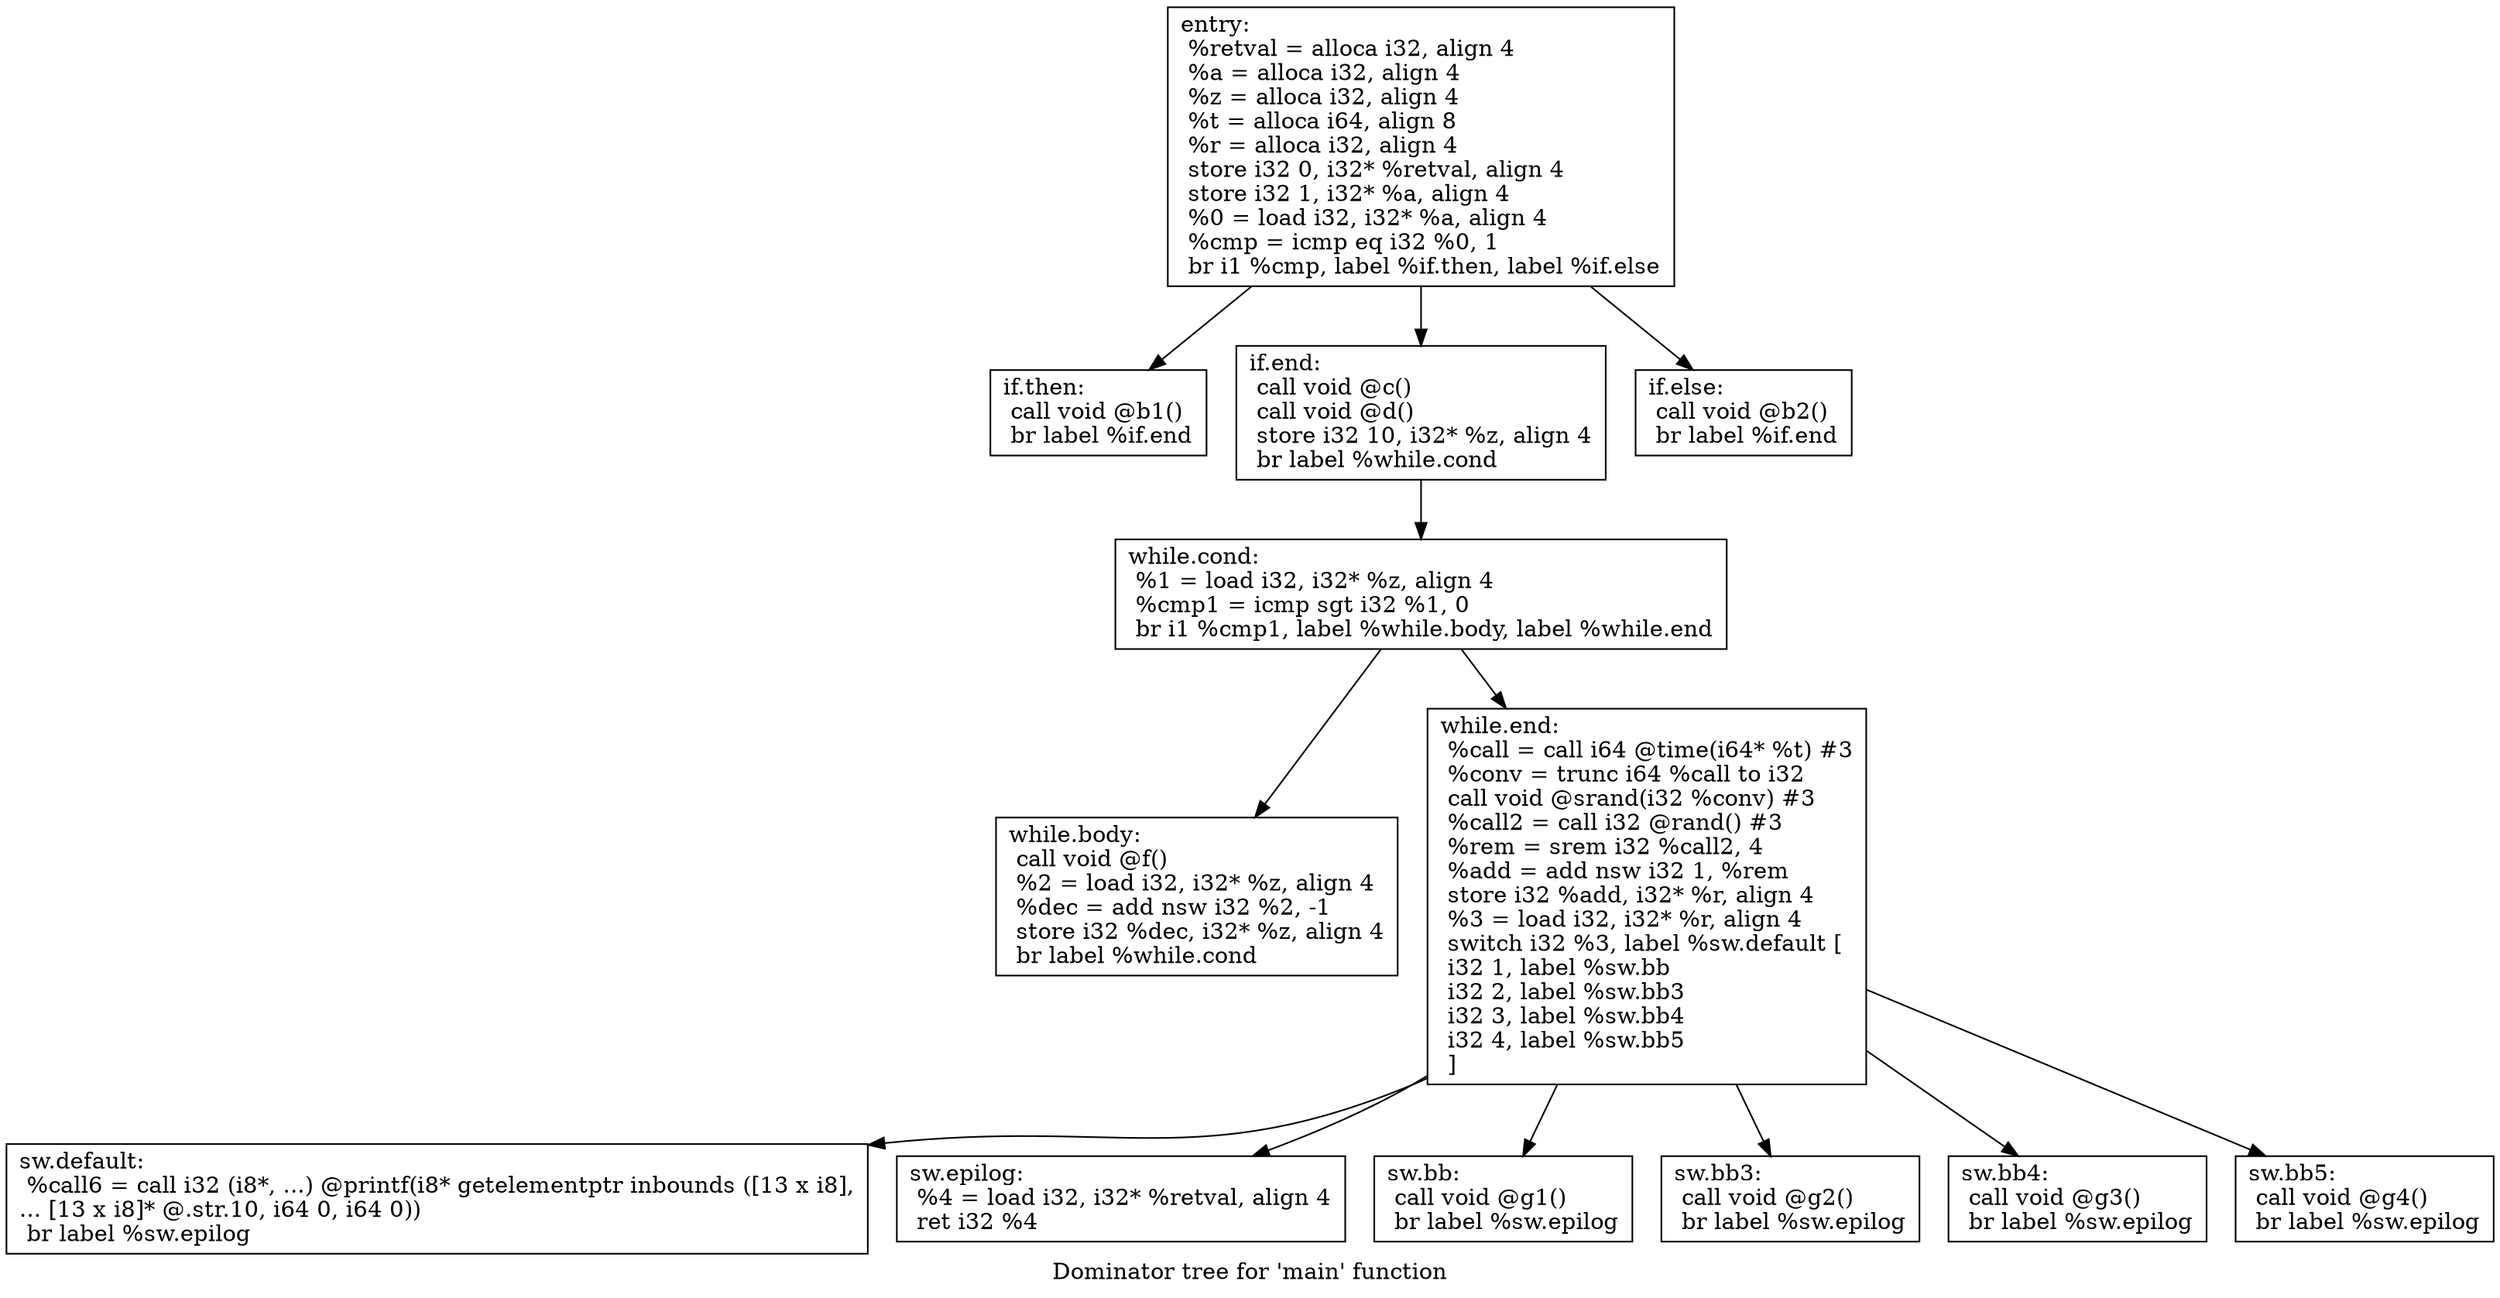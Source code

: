 digraph "Dominator tree for 'main' function" {
	label="Dominator tree for 'main' function";

	Node0x1e082f0 [shape=record,label="{entry:\l  %retval = alloca i32, align 4\l  %a = alloca i32, align 4\l  %z = alloca i32, align 4\l  %t = alloca i64, align 8\l  %r = alloca i32, align 4\l  store i32 0, i32* %retval, align 4\l  store i32 1, i32* %a, align 4\l  %0 = load i32, i32* %a, align 4\l  %cmp = icmp eq i32 %0, 1\l  br i1 %cmp, label %if.then, label %if.else\l}"];
	Node0x1e082f0 -> Node0x1e08330;
	Node0x1e082f0 -> Node0x1e08370;
	Node0x1e082f0 -> Node0x1e09070;
	Node0x1e08330 [shape=record,label="{if.then:                                          \l  call void @b1()\l  br label %if.end\l}"];
	Node0x1e08370 [shape=record,label="{if.end:                                           \l  call void @c()\l  call void @d()\l  store i32 10, i32* %z, align 4\l  br label %while.cond\l}"];
	Node0x1e08370 -> Node0x1e083b0;
	Node0x1e083b0 [shape=record,label="{while.cond:                                       \l  %1 = load i32, i32* %z, align 4\l  %cmp1 = icmp sgt i32 %1, 0\l  br i1 %cmp1, label %while.body, label %while.end\l}"];
	Node0x1e083b0 -> Node0x1e083f0;
	Node0x1e083b0 -> Node0x1e08eb0;
	Node0x1e083f0 [shape=record,label="{while.body:                                       \l  call void @f()\l  %2 = load i32, i32* %z, align 4\l  %dec = add nsw i32 %2, -1\l  store i32 %dec, i32* %z, align 4\l  br label %while.cond\l}"];
	Node0x1e08eb0 [shape=record,label="{while.end:                                        \l  %call = call i64 @time(i64* %t) #3\l  %conv = trunc i64 %call to i32\l  call void @srand(i32 %conv) #3\l  %call2 = call i32 @rand() #3\l  %rem = srem i32 %call2, 4\l  %add = add nsw i32 1, %rem\l  store i32 %add, i32* %r, align 4\l  %3 = load i32, i32* %r, align 4\l  switch i32 %3, label %sw.default [\l    i32 1, label %sw.bb\l    i32 2, label %sw.bb3\l    i32 3, label %sw.bb4\l    i32 4, label %sw.bb5\l  ]\l}"];
	Node0x1e08eb0 -> Node0x1e08ef0;
	Node0x1e08eb0 -> Node0x1e08f30;
	Node0x1e08eb0 -> Node0x1e08f70;
	Node0x1e08eb0 -> Node0x1e08fb0;
	Node0x1e08eb0 -> Node0x1e08ff0;
	Node0x1e08eb0 -> Node0x1e09030;
	Node0x1e08ef0 [shape=record,label="{sw.default:                                       \l  %call6 = call i32 (i8*, ...) @printf(i8* getelementptr inbounds ([13 x i8],\l... [13 x i8]* @.str.10, i64 0, i64 0))\l  br label %sw.epilog\l}"];
	Node0x1e08f30 [shape=record,label="{sw.epilog:                                        \l  %4 = load i32, i32* %retval, align 4\l  ret i32 %4\l}"];
	Node0x1e08f70 [shape=record,label="{sw.bb:                                            \l  call void @g1()\l  br label %sw.epilog\l}"];
	Node0x1e08fb0 [shape=record,label="{sw.bb3:                                           \l  call void @g2()\l  br label %sw.epilog\l}"];
	Node0x1e08ff0 [shape=record,label="{sw.bb4:                                           \l  call void @g3()\l  br label %sw.epilog\l}"];
	Node0x1e09030 [shape=record,label="{sw.bb5:                                           \l  call void @g4()\l  br label %sw.epilog\l}"];
	Node0x1e09070 [shape=record,label="{if.else:                                          \l  call void @b2()\l  br label %if.end\l}"];
}
